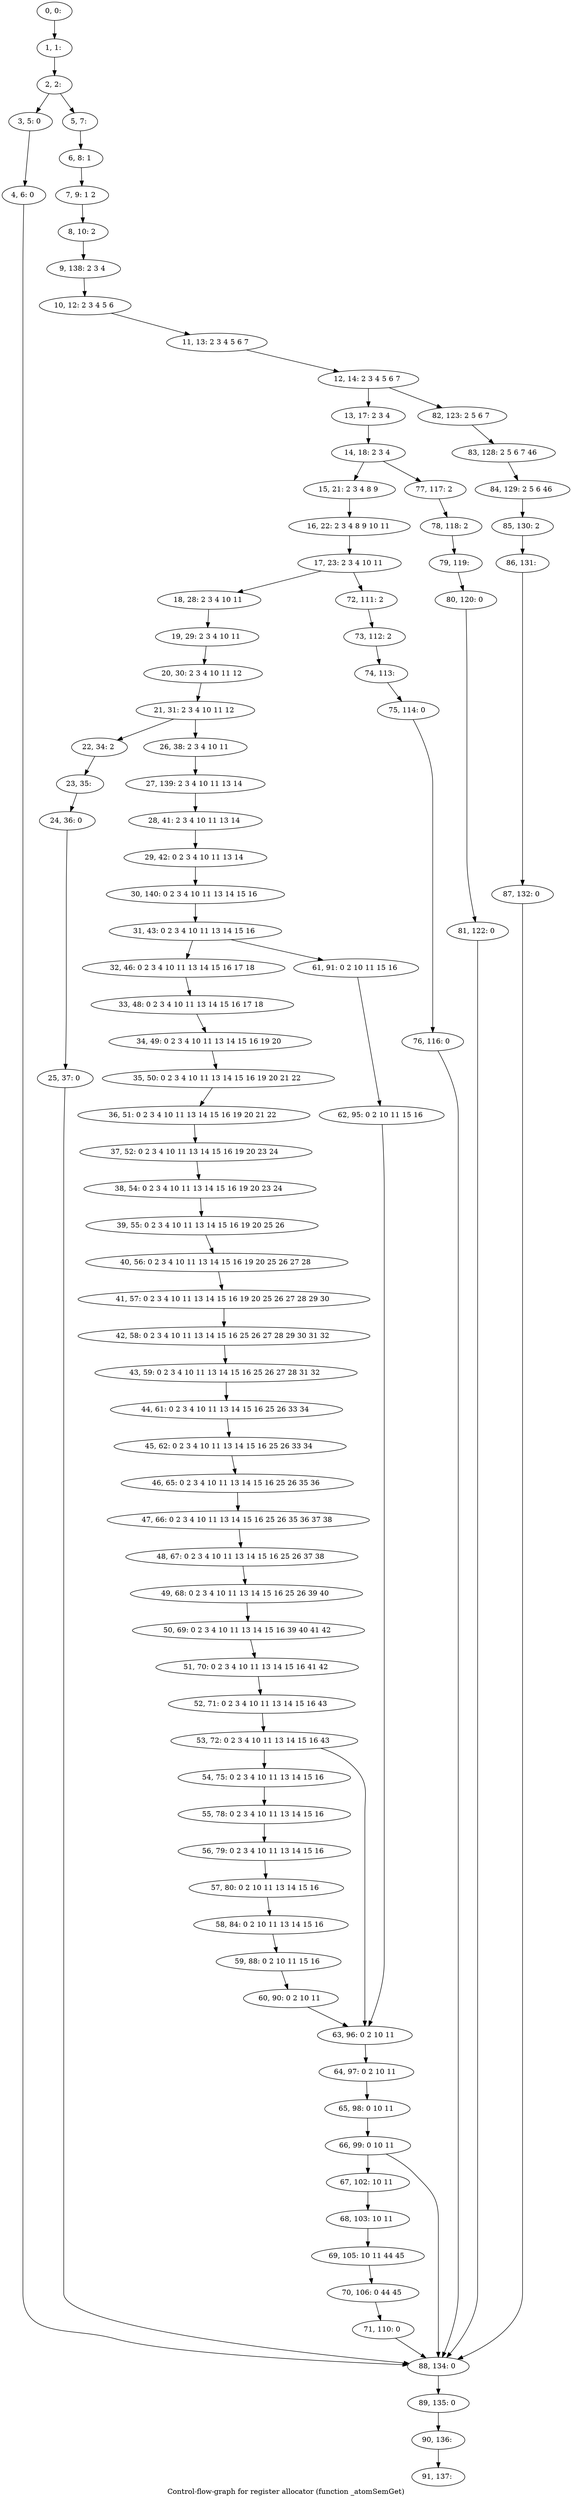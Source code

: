 digraph G {
graph [label="Control-flow-graph for register allocator (function _atomSemGet)"]
0[label="0, 0: "];
1[label="1, 1: "];
2[label="2, 2: "];
3[label="3, 5: 0 "];
4[label="4, 6: 0 "];
5[label="5, 7: "];
6[label="6, 8: 1 "];
7[label="7, 9: 1 2 "];
8[label="8, 10: 2 "];
9[label="9, 138: 2 3 4 "];
10[label="10, 12: 2 3 4 5 6 "];
11[label="11, 13: 2 3 4 5 6 7 "];
12[label="12, 14: 2 3 4 5 6 7 "];
13[label="13, 17: 2 3 4 "];
14[label="14, 18: 2 3 4 "];
15[label="15, 21: 2 3 4 8 9 "];
16[label="16, 22: 2 3 4 8 9 10 11 "];
17[label="17, 23: 2 3 4 10 11 "];
18[label="18, 28: 2 3 4 10 11 "];
19[label="19, 29: 2 3 4 10 11 "];
20[label="20, 30: 2 3 4 10 11 12 "];
21[label="21, 31: 2 3 4 10 11 12 "];
22[label="22, 34: 2 "];
23[label="23, 35: "];
24[label="24, 36: 0 "];
25[label="25, 37: 0 "];
26[label="26, 38: 2 3 4 10 11 "];
27[label="27, 139: 2 3 4 10 11 13 14 "];
28[label="28, 41: 2 3 4 10 11 13 14 "];
29[label="29, 42: 0 2 3 4 10 11 13 14 "];
30[label="30, 140: 0 2 3 4 10 11 13 14 15 16 "];
31[label="31, 43: 0 2 3 4 10 11 13 14 15 16 "];
32[label="32, 46: 0 2 3 4 10 11 13 14 15 16 17 18 "];
33[label="33, 48: 0 2 3 4 10 11 13 14 15 16 17 18 "];
34[label="34, 49: 0 2 3 4 10 11 13 14 15 16 19 20 "];
35[label="35, 50: 0 2 3 4 10 11 13 14 15 16 19 20 21 22 "];
36[label="36, 51: 0 2 3 4 10 11 13 14 15 16 19 20 21 22 "];
37[label="37, 52: 0 2 3 4 10 11 13 14 15 16 19 20 23 24 "];
38[label="38, 54: 0 2 3 4 10 11 13 14 15 16 19 20 23 24 "];
39[label="39, 55: 0 2 3 4 10 11 13 14 15 16 19 20 25 26 "];
40[label="40, 56: 0 2 3 4 10 11 13 14 15 16 19 20 25 26 27 28 "];
41[label="41, 57: 0 2 3 4 10 11 13 14 15 16 19 20 25 26 27 28 29 30 "];
42[label="42, 58: 0 2 3 4 10 11 13 14 15 16 25 26 27 28 29 30 31 32 "];
43[label="43, 59: 0 2 3 4 10 11 13 14 15 16 25 26 27 28 31 32 "];
44[label="44, 61: 0 2 3 4 10 11 13 14 15 16 25 26 33 34 "];
45[label="45, 62: 0 2 3 4 10 11 13 14 15 16 25 26 33 34 "];
46[label="46, 65: 0 2 3 4 10 11 13 14 15 16 25 26 35 36 "];
47[label="47, 66: 0 2 3 4 10 11 13 14 15 16 25 26 35 36 37 38 "];
48[label="48, 67: 0 2 3 4 10 11 13 14 15 16 25 26 37 38 "];
49[label="49, 68: 0 2 3 4 10 11 13 14 15 16 25 26 39 40 "];
50[label="50, 69: 0 2 3 4 10 11 13 14 15 16 39 40 41 42 "];
51[label="51, 70: 0 2 3 4 10 11 13 14 15 16 41 42 "];
52[label="52, 71: 0 2 3 4 10 11 13 14 15 16 43 "];
53[label="53, 72: 0 2 3 4 10 11 13 14 15 16 43 "];
54[label="54, 75: 0 2 3 4 10 11 13 14 15 16 "];
55[label="55, 78: 0 2 3 4 10 11 13 14 15 16 "];
56[label="56, 79: 0 2 3 4 10 11 13 14 15 16 "];
57[label="57, 80: 0 2 10 11 13 14 15 16 "];
58[label="58, 84: 0 2 10 11 13 14 15 16 "];
59[label="59, 88: 0 2 10 11 15 16 "];
60[label="60, 90: 0 2 10 11 "];
61[label="61, 91: 0 2 10 11 15 16 "];
62[label="62, 95: 0 2 10 11 15 16 "];
63[label="63, 96: 0 2 10 11 "];
64[label="64, 97: 0 2 10 11 "];
65[label="65, 98: 0 10 11 "];
66[label="66, 99: 0 10 11 "];
67[label="67, 102: 10 11 "];
68[label="68, 103: 10 11 "];
69[label="69, 105: 10 11 44 45 "];
70[label="70, 106: 0 44 45 "];
71[label="71, 110: 0 "];
72[label="72, 111: 2 "];
73[label="73, 112: 2 "];
74[label="74, 113: "];
75[label="75, 114: 0 "];
76[label="76, 116: 0 "];
77[label="77, 117: 2 "];
78[label="78, 118: 2 "];
79[label="79, 119: "];
80[label="80, 120: 0 "];
81[label="81, 122: 0 "];
82[label="82, 123: 2 5 6 7 "];
83[label="83, 128: 2 5 6 7 46 "];
84[label="84, 129: 2 5 6 46 "];
85[label="85, 130: 2 "];
86[label="86, 131: "];
87[label="87, 132: 0 "];
88[label="88, 134: 0 "];
89[label="89, 135: 0 "];
90[label="90, 136: "];
91[label="91, 137: "];
0->1 ;
1->2 ;
2->3 ;
2->5 ;
3->4 ;
4->88 ;
5->6 ;
6->7 ;
7->8 ;
8->9 ;
9->10 ;
10->11 ;
11->12 ;
12->13 ;
12->82 ;
13->14 ;
14->15 ;
14->77 ;
15->16 ;
16->17 ;
17->18 ;
17->72 ;
18->19 ;
19->20 ;
20->21 ;
21->22 ;
21->26 ;
22->23 ;
23->24 ;
24->25 ;
25->88 ;
26->27 ;
27->28 ;
28->29 ;
29->30 ;
30->31 ;
31->32 ;
31->61 ;
32->33 ;
33->34 ;
34->35 ;
35->36 ;
36->37 ;
37->38 ;
38->39 ;
39->40 ;
40->41 ;
41->42 ;
42->43 ;
43->44 ;
44->45 ;
45->46 ;
46->47 ;
47->48 ;
48->49 ;
49->50 ;
50->51 ;
51->52 ;
52->53 ;
53->54 ;
53->63 ;
54->55 ;
55->56 ;
56->57 ;
57->58 ;
58->59 ;
59->60 ;
60->63 ;
61->62 ;
62->63 ;
63->64 ;
64->65 ;
65->66 ;
66->67 ;
66->88 ;
67->68 ;
68->69 ;
69->70 ;
70->71 ;
71->88 ;
72->73 ;
73->74 ;
74->75 ;
75->76 ;
76->88 ;
77->78 ;
78->79 ;
79->80 ;
80->81 ;
81->88 ;
82->83 ;
83->84 ;
84->85 ;
85->86 ;
86->87 ;
87->88 ;
88->89 ;
89->90 ;
90->91 ;
}
